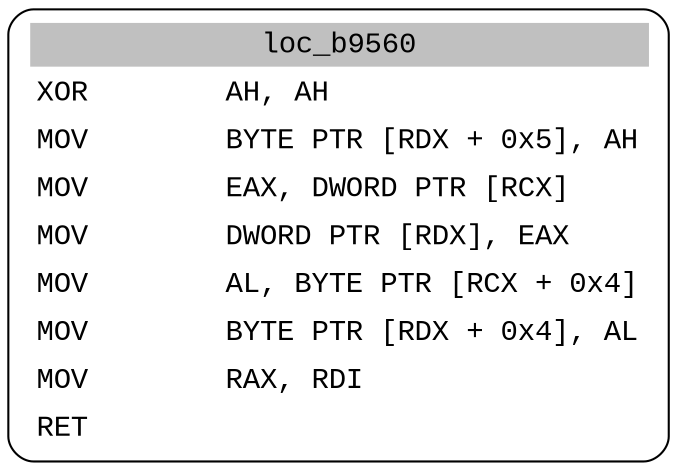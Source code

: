 digraph asm_graph {
1941 [
shape="Mrecord" fontname="Courier New"label =<<table border="0" cellborder="0" cellpadding="3"><tr><td align="center" colspan="2" bgcolor="grey">loc_b9560</td></tr><tr><td align="left">XOR        AH, AH</td></tr><tr><td align="left">MOV        BYTE PTR [RDX + 0x5], AH</td></tr><tr><td align="left">MOV        EAX, DWORD PTR [RCX]</td></tr><tr><td align="left">MOV        DWORD PTR [RDX], EAX</td></tr><tr><td align="left">MOV        AL, BYTE PTR [RCX + 0x4]</td></tr><tr><td align="left">MOV        BYTE PTR [RDX + 0x4], AL</td></tr><tr><td align="left">MOV        RAX, RDI</td></tr><tr><td align="left">RET        </td></tr></table>> ];
}